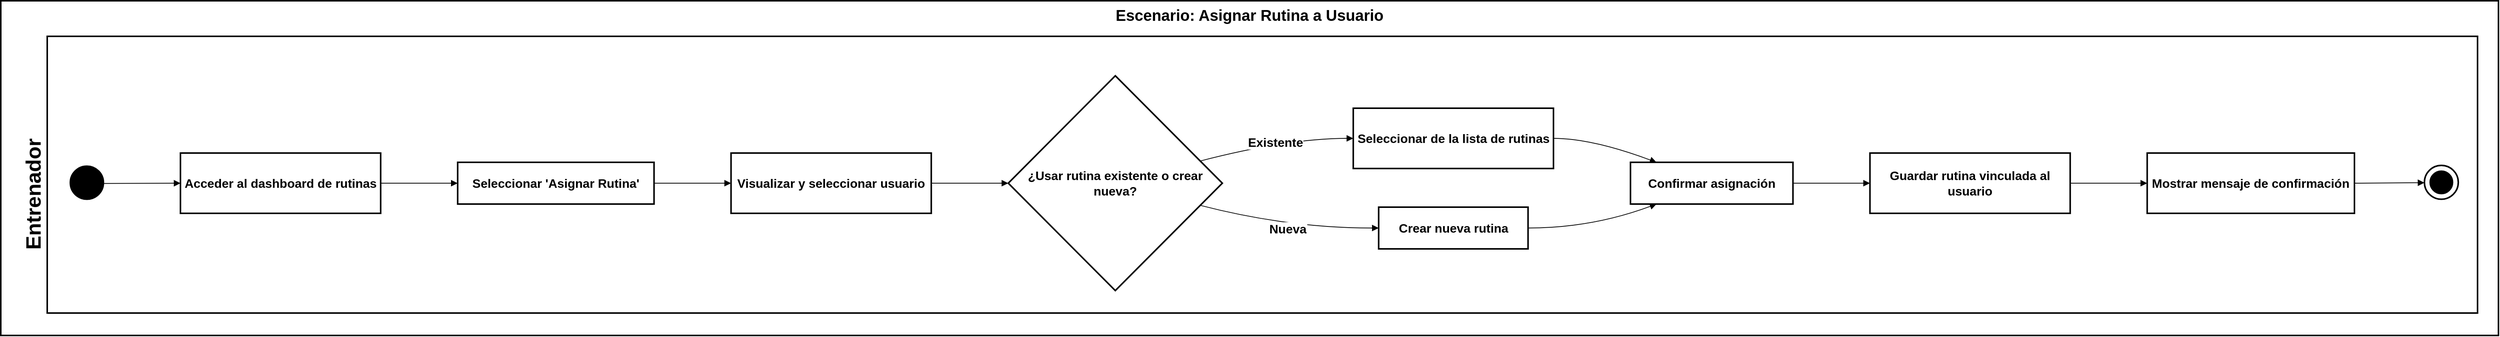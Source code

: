 <mxfile version="28.0.6">
  <diagram name="Page-1" id="eiFRso_OlNEPLKyrcPSG">
    <mxGraphModel dx="2288" dy="1320" grid="1" gridSize="10" guides="1" tooltips="1" connect="1" arrows="1" fold="1" page="1" pageScale="1" pageWidth="850" pageHeight="1100" math="0" shadow="0">
      <root>
        <mxCell id="0" />
        <mxCell id="1" parent="0" />
        <mxCell id="XSTF5_jnrC0_sIVL0uMB-1" value="Escenario: Asignar Rutina a Usuario" style="whiteSpace=wrap;strokeWidth=2;verticalAlign=top;fontSize=20;fontStyle=1" parent="1" vertex="1">
          <mxGeometry x="20" y="20" width="3226" height="433" as="geometry" />
        </mxCell>
        <mxCell id="XSTF5_jnrC0_sIVL0uMB-2" value="" style="whiteSpace=wrap;strokeWidth=2;verticalAlign=top;" parent="XSTF5_jnrC0_sIVL0uMB-1" vertex="1">
          <mxGeometry x="60" y="46" width="3139" height="358" as="geometry" />
        </mxCell>
        <mxCell id="XSTF5_jnrC0_sIVL0uMB-3" value="" style="ellipse;aspect=fixed;strokeWidth=2;whiteSpace=wrap;fillColor=#000000;" parent="XSTF5_jnrC0_sIVL0uMB-2" vertex="1">
          <mxGeometry x="29.838" y="168" width="42.768" height="42.768" as="geometry" />
        </mxCell>
        <mxCell id="XSTF5_jnrC0_sIVL0uMB-4" value="Acceder al dashboard de rutinas" style="whiteSpace=wrap;strokeWidth=2;fontSize=16;fontStyle=1" parent="XSTF5_jnrC0_sIVL0uMB-2" vertex="1">
          <mxGeometry x="172.068" y="151" width="258.599" height="78" as="geometry" />
        </mxCell>
        <mxCell id="XSTF5_jnrC0_sIVL0uMB-5" value="Seleccionar &#39;Asignar Rutina&#39;" style="whiteSpace=wrap;strokeWidth=2;fontSize=16;fontStyle=1" parent="XSTF5_jnrC0_sIVL0uMB-2" vertex="1">
          <mxGeometry x="530.129" y="163" width="253.626" height="54" as="geometry" />
        </mxCell>
        <mxCell id="XSTF5_jnrC0_sIVL0uMB-6" value="Visualizar y seleccionar usuario" style="whiteSpace=wrap;strokeWidth=2;fontSize=16;fontStyle=1" parent="XSTF5_jnrC0_sIVL0uMB-2" vertex="1">
          <mxGeometry x="883.217" y="151" width="258.599" height="78" as="geometry" />
        </mxCell>
        <mxCell id="XSTF5_jnrC0_sIVL0uMB-7" value="¿Usar rutina existente o crear nueva?" style="rhombus;strokeWidth=2;whiteSpace=wrap;fontSize=16;fontStyle=1" parent="XSTF5_jnrC0_sIVL0uMB-2" vertex="1">
          <mxGeometry x="1241.278" y="51" width="276.503" height="278" as="geometry" />
        </mxCell>
        <mxCell id="XSTF5_jnrC0_sIVL0uMB-8" value="Seleccionar de la lista de rutinas" style="whiteSpace=wrap;strokeWidth=2;fontSize=16;fontStyle=1" parent="XSTF5_jnrC0_sIVL0uMB-2" vertex="1">
          <mxGeometry x="1686.864" y="93" width="258.599" height="78" as="geometry" />
        </mxCell>
        <mxCell id="XSTF5_jnrC0_sIVL0uMB-9" value="Crear nueva rutina" style="whiteSpace=wrap;strokeWidth=2;fontSize=16;fontStyle=1" parent="XSTF5_jnrC0_sIVL0uMB-2" vertex="1">
          <mxGeometry x="1719.687" y="221" width="192.955" height="54" as="geometry" />
        </mxCell>
        <mxCell id="XSTF5_jnrC0_sIVL0uMB-10" value="Confirmar asignación" style="whiteSpace=wrap;strokeWidth=2;fontSize=16;fontStyle=1" parent="XSTF5_jnrC0_sIVL0uMB-2" vertex="1">
          <mxGeometry x="2044.925" y="163" width="209.863" height="54" as="geometry" />
        </mxCell>
        <mxCell id="XSTF5_jnrC0_sIVL0uMB-11" value="Guardar rutina vinculada al usuario" style="whiteSpace=wrap;strokeWidth=2;fontSize=16;fontStyle=1" parent="XSTF5_jnrC0_sIVL0uMB-2" vertex="1">
          <mxGeometry x="2354.25" y="151" width="258.599" height="78" as="geometry" />
        </mxCell>
        <mxCell id="XSTF5_jnrC0_sIVL0uMB-12" value="Mostrar mensaje de confirmación" style="whiteSpace=wrap;strokeWidth=2;fontSize=16;fontStyle=1" parent="XSTF5_jnrC0_sIVL0uMB-2" vertex="1">
          <mxGeometry x="2712.31" y="151" width="267.69" height="78" as="geometry" />
        </mxCell>
        <mxCell id="XSTF5_jnrC0_sIVL0uMB-13" value="" style="ellipse;aspect=fixed;strokeWidth=2;whiteSpace=wrap;" parent="XSTF5_jnrC0_sIVL0uMB-2" vertex="1">
          <mxGeometry x="3070.372" y="167" width="43.763" height="43.763" as="geometry" />
        </mxCell>
        <mxCell id="XSTF5_jnrC0_sIVL0uMB-14" value="" style="curved=1;startArrow=none;endArrow=block;exitX=1;exitY=0.53;entryX=0;entryY=0.5;rounded=0;" parent="XSTF5_jnrC0_sIVL0uMB-2" source="XSTF5_jnrC0_sIVL0uMB-3" target="XSTF5_jnrC0_sIVL0uMB-4" edge="1">
          <mxGeometry relative="1" as="geometry">
            <Array as="points" />
          </mxGeometry>
        </mxCell>
        <mxCell id="XSTF5_jnrC0_sIVL0uMB-15" value="" style="curved=1;startArrow=none;endArrow=block;exitX=1;exitY=0.5;entryX=0;entryY=0.5;rounded=0;" parent="XSTF5_jnrC0_sIVL0uMB-2" source="XSTF5_jnrC0_sIVL0uMB-4" target="XSTF5_jnrC0_sIVL0uMB-5" edge="1">
          <mxGeometry relative="1" as="geometry">
            <Array as="points" />
          </mxGeometry>
        </mxCell>
        <mxCell id="XSTF5_jnrC0_sIVL0uMB-16" value="" style="curved=1;startArrow=none;endArrow=block;exitX=1;exitY=0.5;entryX=0;entryY=0.5;rounded=0;" parent="XSTF5_jnrC0_sIVL0uMB-2" source="XSTF5_jnrC0_sIVL0uMB-5" target="XSTF5_jnrC0_sIVL0uMB-6" edge="1">
          <mxGeometry relative="1" as="geometry">
            <Array as="points" />
          </mxGeometry>
        </mxCell>
        <mxCell id="XSTF5_jnrC0_sIVL0uMB-17" value="" style="curved=1;startArrow=none;endArrow=block;exitX=1;exitY=0.5;entryX=0;entryY=0.5;rounded=0;" parent="XSTF5_jnrC0_sIVL0uMB-2" source="XSTF5_jnrC0_sIVL0uMB-6" target="XSTF5_jnrC0_sIVL0uMB-7" edge="1">
          <mxGeometry relative="1" as="geometry">
            <Array as="points" />
          </mxGeometry>
        </mxCell>
        <mxCell id="XSTF5_jnrC0_sIVL0uMB-18" value="Existente" style="curved=1;startArrow=none;endArrow=block;exitX=1;exitY=0.37;entryX=0;entryY=0.5;rounded=0;fontSize=16;fontStyle=1" parent="XSTF5_jnrC0_sIVL0uMB-2" source="XSTF5_jnrC0_sIVL0uMB-7" target="XSTF5_jnrC0_sIVL0uMB-8" edge="1">
          <mxGeometry relative="1" as="geometry">
            <Array as="points">
              <mxPoint x="1602.322" y="132" />
            </Array>
          </mxGeometry>
        </mxCell>
        <mxCell id="XSTF5_jnrC0_sIVL0uMB-19" value="Nueva" style="curved=1;startArrow=none;endArrow=block;exitX=1;exitY=0.63;entryX=0;entryY=0.5;rounded=0;fontSize=16;fontStyle=1" parent="XSTF5_jnrC0_sIVL0uMB-2" source="XSTF5_jnrC0_sIVL0uMB-7" target="XSTF5_jnrC0_sIVL0uMB-9" edge="1">
          <mxGeometry relative="1" as="geometry">
            <Array as="points">
              <mxPoint x="1602.322" y="248" />
            </Array>
          </mxGeometry>
        </mxCell>
        <mxCell id="XSTF5_jnrC0_sIVL0uMB-20" value="" style="curved=1;startArrow=none;endArrow=block;exitX=1;exitY=0.5;entryX=0.16;entryY=0;rounded=0;" parent="XSTF5_jnrC0_sIVL0uMB-2" source="XSTF5_jnrC0_sIVL0uMB-8" target="XSTF5_jnrC0_sIVL0uMB-10" edge="1">
          <mxGeometry relative="1" as="geometry">
            <Array as="points">
              <mxPoint x="1995.195" y="132" />
            </Array>
          </mxGeometry>
        </mxCell>
        <mxCell id="XSTF5_jnrC0_sIVL0uMB-21" value="" style="curved=1;startArrow=none;endArrow=block;exitX=1;exitY=0.5;entryX=0.16;entryY=1;rounded=0;" parent="XSTF5_jnrC0_sIVL0uMB-2" source="XSTF5_jnrC0_sIVL0uMB-9" target="XSTF5_jnrC0_sIVL0uMB-10" edge="1">
          <mxGeometry relative="1" as="geometry">
            <Array as="points">
              <mxPoint x="1995.195" y="248" />
            </Array>
          </mxGeometry>
        </mxCell>
        <mxCell id="XSTF5_jnrC0_sIVL0uMB-22" value="" style="curved=1;startArrow=none;endArrow=block;exitX=1;exitY=0.5;entryX=0;entryY=0.5;rounded=0;" parent="XSTF5_jnrC0_sIVL0uMB-2" source="XSTF5_jnrC0_sIVL0uMB-10" target="XSTF5_jnrC0_sIVL0uMB-11" edge="1">
          <mxGeometry relative="1" as="geometry">
            <Array as="points" />
          </mxGeometry>
        </mxCell>
        <mxCell id="XSTF5_jnrC0_sIVL0uMB-23" value="" style="curved=1;startArrow=none;endArrow=block;exitX=1;exitY=0.5;entryX=0;entryY=0.5;rounded=0;" parent="XSTF5_jnrC0_sIVL0uMB-2" source="XSTF5_jnrC0_sIVL0uMB-11" target="XSTF5_jnrC0_sIVL0uMB-12" edge="1">
          <mxGeometry relative="1" as="geometry">
            <Array as="points" />
          </mxGeometry>
        </mxCell>
        <mxCell id="XSTF5_jnrC0_sIVL0uMB-24" value="" style="curved=1;startArrow=none;endArrow=block;exitX=1;exitY=0.5;entryX=-0.01;entryY=0.52;rounded=0;" parent="XSTF5_jnrC0_sIVL0uMB-2" source="XSTF5_jnrC0_sIVL0uMB-12" target="XSTF5_jnrC0_sIVL0uMB-13" edge="1">
          <mxGeometry relative="1" as="geometry">
            <Array as="points" />
          </mxGeometry>
        </mxCell>
        <mxCell id="XSTF5_jnrC0_sIVL0uMB-25" value="" style="ellipse;whiteSpace=wrap;html=1;aspect=fixed;gradientColor=none;fillColor=#000000;" parent="XSTF5_jnrC0_sIVL0uMB-2" vertex="1">
          <mxGeometry x="3077.334" y="174" width="29.838" height="29.838" as="geometry" />
        </mxCell>
        <mxCell id="XSTF5_jnrC0_sIVL0uMB-26" value="&lt;font style=&quot;font-size: 27px;&quot;&gt;&lt;b&gt;Entrenador&lt;/b&gt;&lt;/font&gt;" style="text;html=1;align=center;verticalAlign=middle;whiteSpace=wrap;rounded=0;rotation=-90;" parent="XSTF5_jnrC0_sIVL0uMB-1" vertex="1">
          <mxGeometry x="-60.0" y="220" width="205" height="60" as="geometry" />
        </mxCell>
      </root>
    </mxGraphModel>
  </diagram>
</mxfile>
